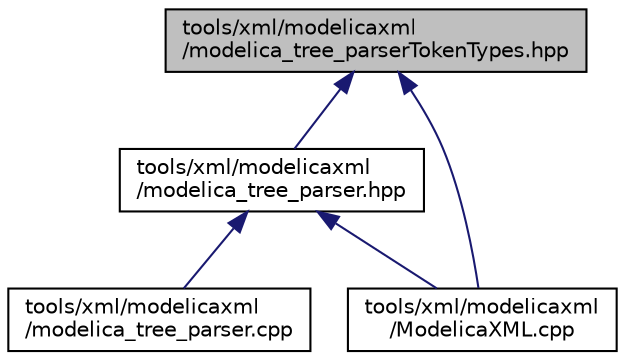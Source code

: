 digraph "tools/xml/modelicaxml/modelica_tree_parserTokenTypes.hpp"
{
  edge [fontname="Helvetica",fontsize="10",labelfontname="Helvetica",labelfontsize="10"];
  node [fontname="Helvetica",fontsize="10",shape=record];
  Node1 [label="tools/xml/modelicaxml\l/modelica_tree_parserTokenTypes.hpp",height=0.2,width=0.4,color="black", fillcolor="grey75", style="filled", fontcolor="black"];
  Node1 -> Node2 [dir="back",color="midnightblue",fontsize="10",style="solid",fontname="Helvetica"];
  Node2 [label="tools/xml/modelicaxml\l/modelica_tree_parser.hpp",height=0.2,width=0.4,color="black", fillcolor="white", style="filled",URL="$dd/de1/modelica__tree__parser_8hpp.html"];
  Node2 -> Node3 [dir="back",color="midnightblue",fontsize="10",style="solid",fontname="Helvetica"];
  Node3 [label="tools/xml/modelicaxml\l/modelica_tree_parser.cpp",height=0.2,width=0.4,color="black", fillcolor="white", style="filled",URL="$da/d84/modelica__tree__parser_8cpp.html"];
  Node2 -> Node4 [dir="back",color="midnightblue",fontsize="10",style="solid",fontname="Helvetica"];
  Node4 [label="tools/xml/modelicaxml\l/ModelicaXML.cpp",height=0.2,width=0.4,color="black", fillcolor="white", style="filled",URL="$db/d71/_modelica_x_m_l_8cpp.html"];
  Node1 -> Node4 [dir="back",color="midnightblue",fontsize="10",style="solid",fontname="Helvetica"];
}
